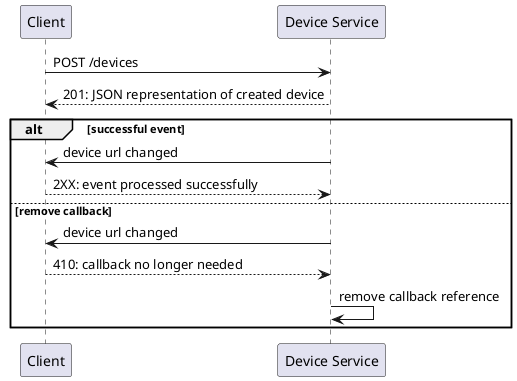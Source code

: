 @startuml PostDevice
Client -> "Device Service": POST /devices
Client <-- "Device Service": 201: JSON representation of created device

alt successful event

    Client <- "Device Service": device url changed
    Client --> "Device Service": 2XX: event processed successfully

else remove callback

    Client <- "Device Service": device url changed
    Client --> "Device Service": 410: callback no longer needed
    "Device Service" -> "Device Service": remove callback reference

end
@enduml